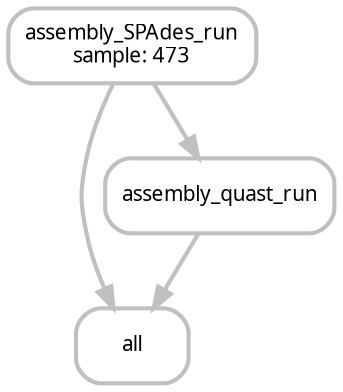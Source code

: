 digraph snakemake_dag {
    graph[bgcolor=white, margin=0];
    node[shape=box, style=rounded, fontname=sans,                 fontsize=10, penwidth=2];
    edge[penwidth=2, color=grey];
	0[label = "all", color = "grey", style="rounded"];
	1[label = "assembly_SPAdes_run\nsample: 473", color = "grey", style="rounded"];
	2[label = "assembly_quast_run", color = "grey", style="rounded"];
	1 -> 0
	2 -> 0
	1 -> 2
}            
